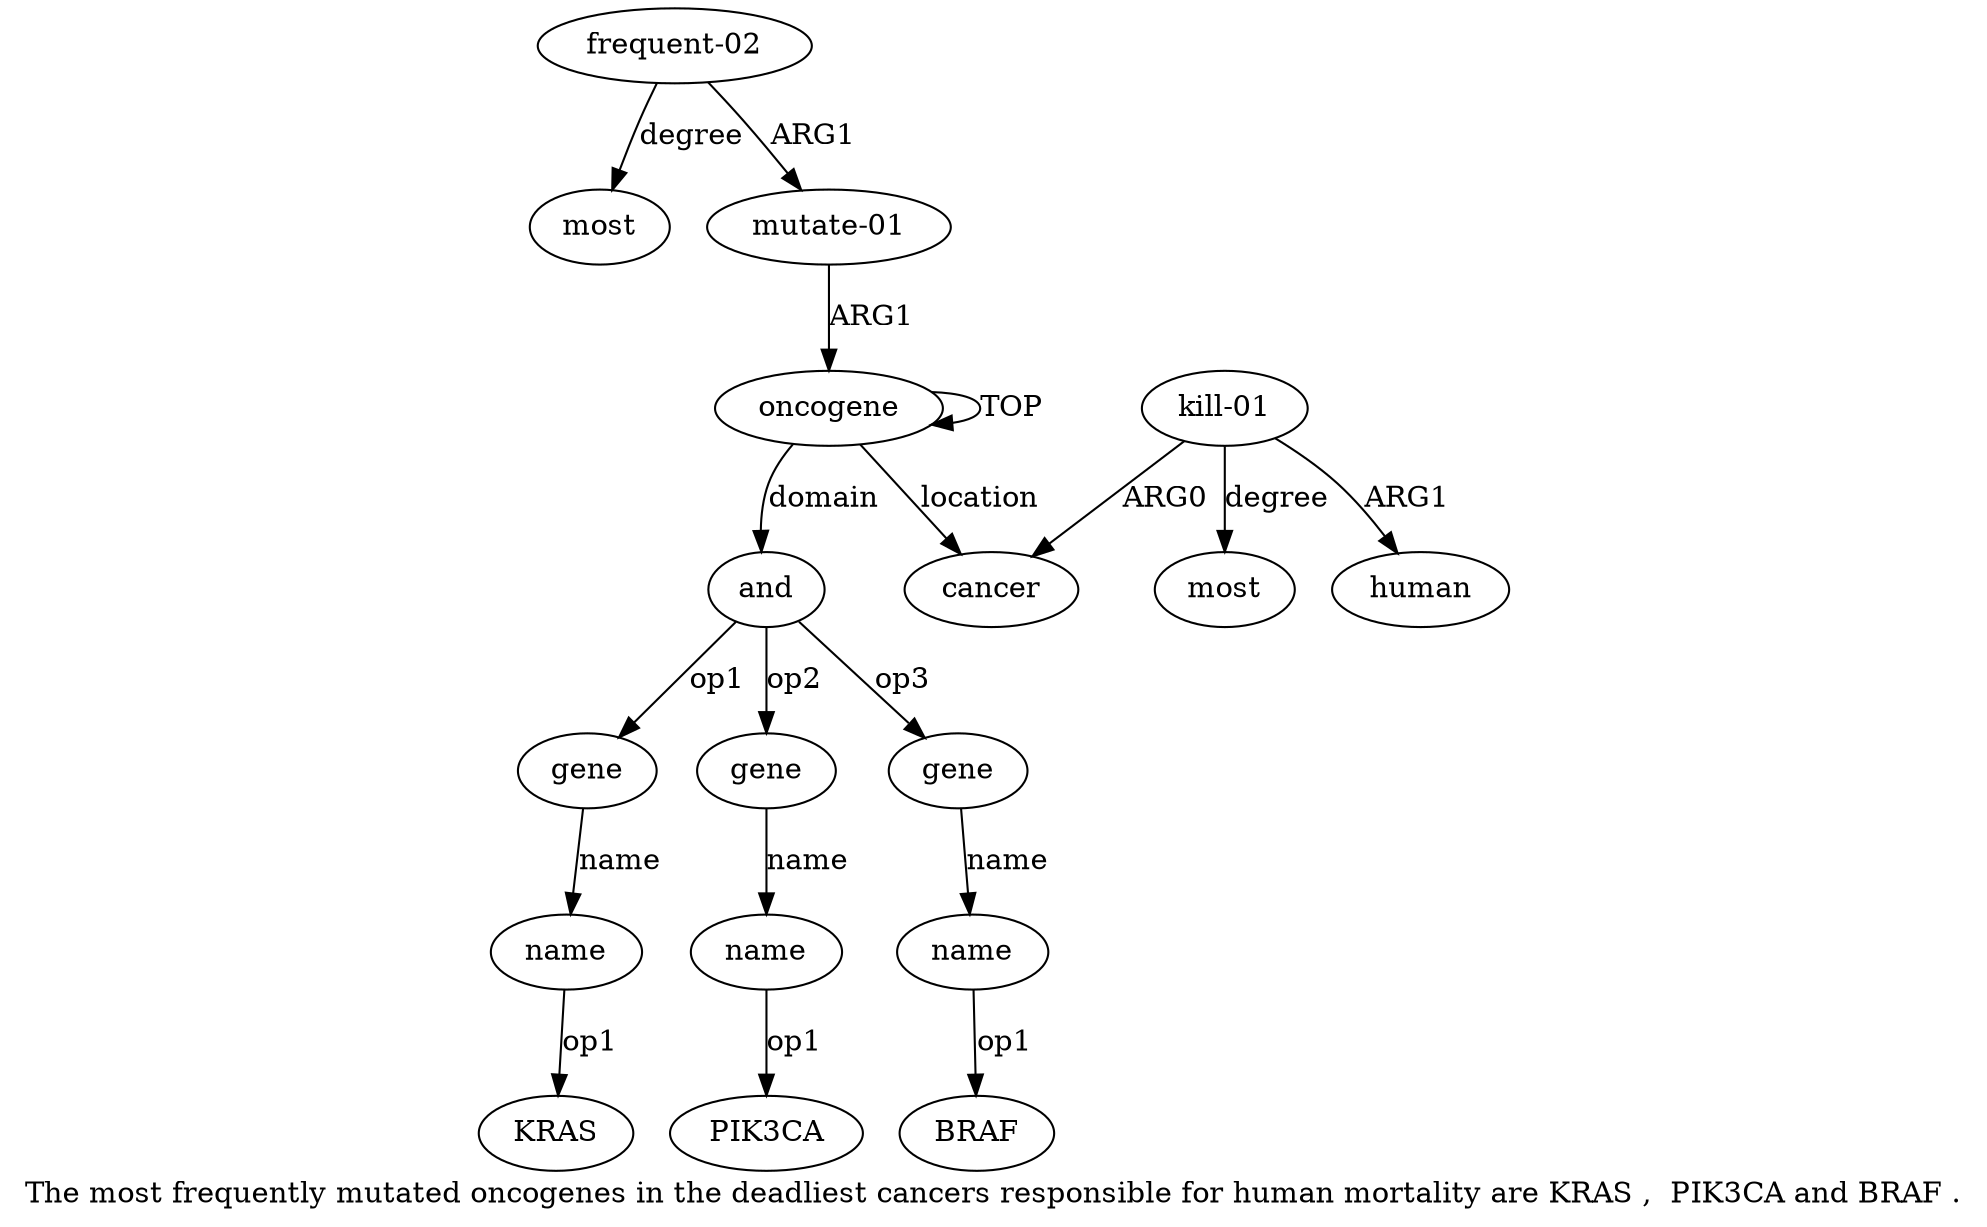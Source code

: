 digraph  {
	graph [label="The most frequently mutated oncogenes in the deadliest cancers responsible for human mortality are KRAS ,  PIK3CA and BRAF ."];
	node [label="\N"];
	a14	 [color=black,
		gold_ind=14,
		gold_label=most,
		label=most,
		test_ind=14,
		test_label=most];
	a11	 [color=black,
		gold_ind=11,
		gold_label=most,
		label=most,
		test_ind=11,
		test_label=most];
	a10	 [color=black,
		gold_ind=10,
		gold_label=human,
		label=human,
		test_ind=10,
		test_label=human];
	a13	 [color=black,
		gold_ind=13,
		gold_label="frequent-02",
		label="frequent-02",
		test_ind=13,
		test_label="frequent-02"];
	a13 -> a14 [key=0,
	color=black,
	gold_label=degree,
	label=degree,
	test_label=degree];
a12 [color=black,
	gold_ind=12,
	gold_label="mutate-01",
	label="mutate-01",
	test_ind=12,
	test_label="mutate-01"];
a13 -> a12 [key=0,
color=black,
gold_label=ARG1,
label=ARG1,
test_label=ARG1];
a0 [color=black,
gold_ind=0,
gold_label=oncogene,
label=oncogene,
test_ind=0,
test_label=oncogene];
a12 -> a0 [key=0,
color=black,
gold_label=ARG1,
label=ARG1,
test_label=ARG1];
"a3 KRAS" [color=black,
gold_ind=-1,
gold_label=KRAS,
label=KRAS,
test_ind=-1,
test_label=KRAS];
"a7 BRAF" [color=black,
gold_ind=-1,
gold_label=BRAF,
label=BRAF,
test_ind=-1,
test_label=BRAF];
a1 [color=black,
gold_ind=1,
gold_label=and,
label=and,
test_ind=1,
test_label=and];
a2 [color=black,
gold_ind=2,
gold_label=gene,
label=gene,
test_ind=2,
test_label=gene];
a1 -> a2 [key=0,
color=black,
gold_label=op1,
label=op1,
test_label=op1];
a4 [color=black,
gold_ind=4,
gold_label=gene,
label=gene,
test_ind=4,
test_label=gene];
a1 -> a4 [key=0,
color=black,
gold_label=op2,
label=op2,
test_label=op2];
a6 [color=black,
gold_ind=6,
gold_label=gene,
label=gene,
test_ind=6,
test_label=gene];
a1 -> a6 [key=0,
color=black,
gold_label=op3,
label=op3,
test_label=op3];
a0 -> a1 [key=0,
color=black,
gold_label=domain,
label=domain,
test_label=domain];
a0 -> a0 [key=0,
color=black,
gold_label=TOP,
label=TOP,
test_label=TOP];
a8 [color=black,
gold_ind=8,
gold_label=cancer,
label=cancer,
test_ind=8,
test_label=cancer];
a0 -> a8 [key=0,
color=black,
gold_label=location,
label=location,
test_label=location];
a3 [color=black,
gold_ind=3,
gold_label=name,
label=name,
test_ind=3,
test_label=name];
a3 -> "a3 KRAS" [key=0,
color=black,
gold_label=op1,
label=op1,
test_label=op1];
a2 -> a3 [key=0,
color=black,
gold_label=name,
label=name,
test_label=name];
a5 [color=black,
gold_ind=5,
gold_label=name,
label=name,
test_ind=5,
test_label=name];
"a5 PIK3CA" [color=black,
gold_ind=-1,
gold_label=PIK3CA,
label=PIK3CA,
test_ind=-1,
test_label=PIK3CA];
a5 -> "a5 PIK3CA" [key=0,
color=black,
gold_label=op1,
label=op1,
test_label=op1];
a4 -> a5 [key=0,
color=black,
gold_label=name,
label=name,
test_label=name];
a7 [color=black,
gold_ind=7,
gold_label=name,
label=name,
test_ind=7,
test_label=name];
a7 -> "a7 BRAF" [key=0,
color=black,
gold_label=op1,
label=op1,
test_label=op1];
a6 -> a7 [key=0,
color=black,
gold_label=name,
label=name,
test_label=name];
a9 [color=black,
gold_ind=9,
gold_label="kill-01",
label="kill-01",
test_ind=9,
test_label="kill-01"];
a9 -> a11 [key=0,
color=black,
gold_label=degree,
label=degree,
test_label=degree];
a9 -> a10 [key=0,
color=black,
gold_label=ARG1,
label=ARG1,
test_label=ARG1];
a9 -> a8 [key=0,
color=black,
gold_label=ARG0,
label=ARG0,
test_label=ARG0];
}
